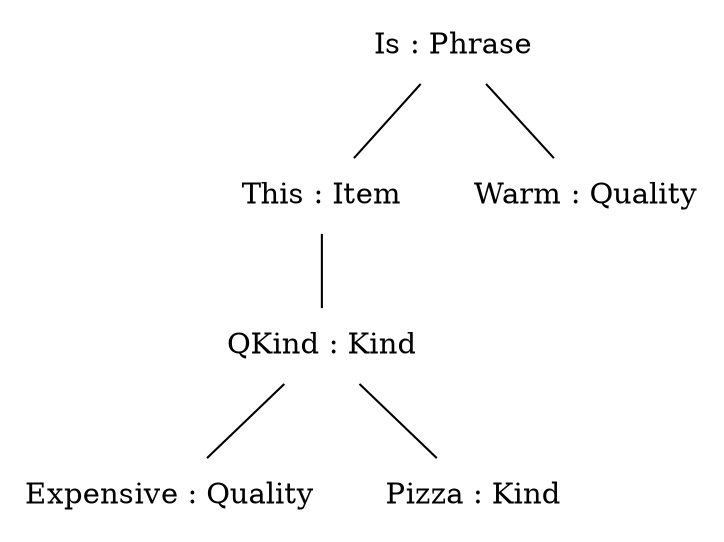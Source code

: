 graph {
n0[label = "Is : Phrase", style = "solid", shape = "plaintext"] ;
n0_0[label = "This : Item", style = "solid", shape = "plaintext"] ;
n0 -- n0_0 [style = "solid"];
n0_0_0[label = "QKind : Kind", style = "solid", shape = "plaintext"] ;
n0_0 -- n0_0_0 [style = "solid"];
n0_0_0_0[label = "Expensive : Quality", style = "solid", shape = "plaintext"] ;
n0_0_0 -- n0_0_0_0 [style = "solid"];
n1_0_0_0[label = "Pizza : Kind", style = "solid", shape = "plaintext"] ;
n0_0_0 -- n1_0_0_0 [style = "solid"];
n1_0[label = "Warm : Quality", style = "solid", shape = "plaintext"] ;
n0 -- n1_0 [style = "solid"];
}

